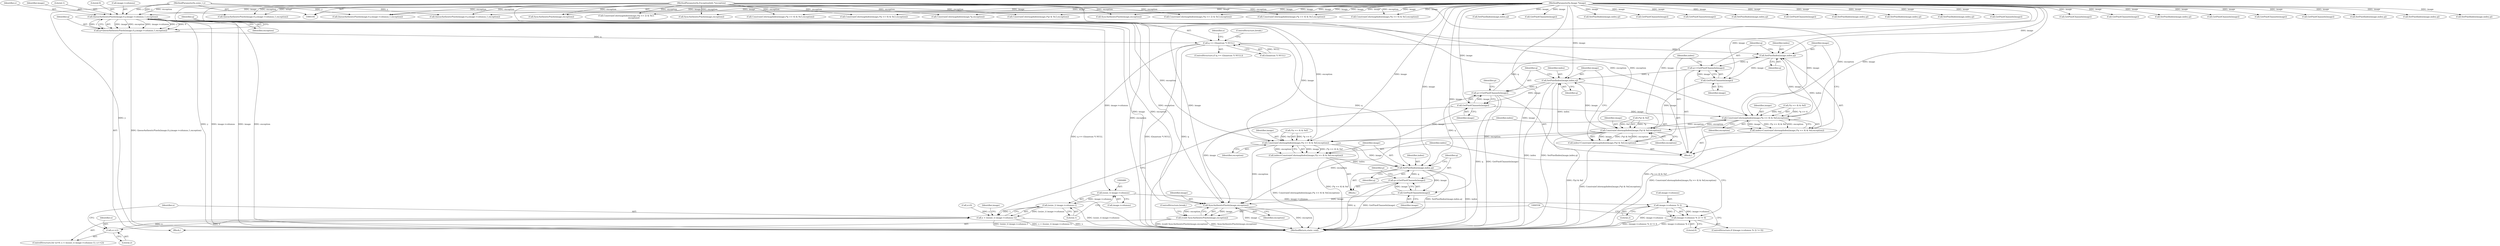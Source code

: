 digraph "1_ImageMagick_cc4ac341f29fa368da6ef01c207deaf8c61f6a2e@pointer" {
"1000456" [label="(Call,QueueAuthenticPixels(image,0,y,image->columns,1,exception))"];
"1000105" [label="(MethodParameterIn,Image *image)"];
"1000108" [label="(MethodParameterIn,ssize_t y)"];
"1000109" [label="(MethodParameterIn,ExceptionInfo *exception)"];
"1000454" [label="(Call,q=QueueAuthenticPixels(image,0,y,image->columns,1,exception))"];
"1000466" [label="(Call,q == (Quantum *) NULL)"];
"1000500" [label="(Call,SetPixelIndex(image,index,q))"];
"1000504" [label="(Call,q+=GetPixelChannels(image))"];
"1000517" [label="(Call,SetPixelIndex(image,index,q))"];
"1000521" [label="(Call,q+=GetPixelChannels(image))"];
"1000547" [label="(Call,SetPixelIndex(image,index,q))"];
"1000551" [label="(Call,q+=GetPixelChannels(image))"];
"1000553" [label="(Call,GetPixelChannels(image))"];
"1000559" [label="(Call,SyncAuthenticPixels(image,exception))"];
"1000557" [label="(Call,(void) SyncAuthenticPixels(image,exception))"];
"1000523" [label="(Call,GetPixelChannels(image))"];
"1000491" [label="(Call,ConstrainColormapIndex(image,(*p >> 4) & 0xf,exception))"];
"1000489" [label="(Call,index=ConstrainColormapIndex(image,(*p >> 4) & 0xf,exception))"];
"1000510" [label="(Call,ConstrainColormapIndex(image,(*p) & 0xf,exception))"];
"1000508" [label="(Call,index=ConstrainColormapIndex(image,(*p) & 0xf,exception))"];
"1000538" [label="(Call,ConstrainColormapIndex(image,(*p >> 4) & 0xf,exception))"];
"1000536" [label="(Call,index=ConstrainColormapIndex(image,(*p >> 4) & 0xf,exception))"];
"1000506" [label="(Call,GetPixelChannels(image))"];
"1000479" [label="(Call,(ssize_t) image->columns)"];
"1000478" [label="(Call,(ssize_t) image->columns-1)"];
"1000476" [label="(Call,x < ((ssize_t) image->columns-1))"];
"1000485" [label="(Call,x+=2)"];
"1000529" [label="(Call,image->columns % 2)"];
"1000528" [label="(Call,(image->columns % 2) != 0)"];
"1000471" [label="(ControlStructure,break;)"];
"1000339" [label="(Call,GetPixelChannels(image))"];
"1000468" [label="(Call,(Quantum *) NULL)"];
"1000474" [label="(Identifier,x)"];
"1000616" [label="(Call,SyncAuthenticPixels(image,exception))"];
"1000465" [label="(ControlStructure,if (q == (Quantum *) NULL))"];
"1000524" [label="(Identifier,image)"];
"1000517" [label="(Call,SetPixelIndex(image,index,q))"];
"1000553" [label="(Call,GetPixelChannels(image))"];
"1000548" [label="(Identifier,image)"];
"1000243" [label="(Call,SyncAuthenticPixels(image,exception))"];
"1000509" [label="(Identifier,index)"];
"1000464" [label="(Identifier,exception)"];
"1000561" [label="(Identifier,exception)"];
"1000492" [label="(Identifier,image)"];
"1000504" [label="(Call,q+=GetPixelChannels(image))"];
"1000534" [label="(Literal,0)"];
"1000599" [label="(Call,ConstrainColormapIndex(image,*p,exception))"];
"1000455" [label="(Identifier,q)"];
"1000511" [label="(Identifier,image)"];
"1000458" [label="(Literal,0)"];
"1000501" [label="(Identifier,image)"];
"1000604" [label="(Call,SetPixelIndex(image,index,q))"];
"1000529" [label="(Call,image->columns % 2)"];
"1000547" [label="(Call,SetPixelIndex(image,index,q))"];
"1000454" [label="(Call,q=QueueAuthenticPixels(image,0,y,image->columns,1,exception))"];
"1000620" [label="(MethodReturn,static void)"];
"1000295" [label="(Call,SetPixelIndex(image,index,q))"];
"1000550" [label="(Identifier,q)"];
"1000183" [label="(Call,SetPixelIndex(image,index,q))"];
"1000473" [label="(Call,x=0)"];
"1000493" [label="(Call,(*p >> 4) & 0xf)"];
"1000503" [label="(Identifier,q)"];
"1000535" [label="(Block,)"];
"1000485" [label="(Call,x+=2)"];
"1000108" [label="(MethodParameterIn,ssize_t y)"];
"1000506" [label="(Call,GetPixelChannels(image))"];
"1000539" [label="(Identifier,image)"];
"1000612" [label="(Call,GetPixelChannels(image))"];
"1000460" [label="(Call,image->columns)"];
"1000484" [label="(Literal,1)"];
"1000481" [label="(Call,image->columns)"];
"1000519" [label="(Identifier,index)"];
"1000305" [label="(Call,ConstrainColormapIndex(image,(*p >> 4) & 0x3,exception))"];
"1000530" [label="(Call,image->columns)"];
"1000508" [label="(Call,index=ConstrainColormapIndex(image,(*p) & 0xf,exception))"];
"1000125" [label="(Call,QueueAuthenticPixels(image,0,y,image->columns,1,exception))"];
"1000237" [label="(Call,GetPixelChannels(image))"];
"1000251" [label="(Call,QueueAuthenticPixels(image,0,y,image->columns,1,exception))"];
"1000499" [label="(Identifier,exception)"];
"1000567" [label="(Call,QueueAuthenticPixels(image,0,y,image->columns,1,exception))"];
"1000549" [label="(Identifier,index)"];
"1000522" [label="(Identifier,q)"];
"1000488" [label="(Block,)"];
"1000537" [label="(Identifier,index)"];
"1000453" [label="(Block,)"];
"1000562" [label="(ControlStructure,break;)"];
"1000320" [label="(Call,GetPixelChannels(image))"];
"1000371" [label="(Call,ConstrainColormapIndex(image,(*p >> 6) & 0x3,exception))"];
"1000487" [label="(Literal,2)"];
"1000490" [label="(Identifier,index)"];
"1000286" [label="(Call,ConstrainColormapIndex(image,(*p >> 6) & 0x3,exception))"];
"1000109" [label="(MethodParameterIn,ExceptionInfo *exception)"];
"1000510" [label="(Call,ConstrainColormapIndex(image,(*p) & 0xf,exception))"];
"1000521" [label="(Call,q+=GetPixelChannels(image))"];
"1000408" [label="(Call,SetPixelIndex(image,index,q))"];
"1000507" [label="(Identifier,image)"];
"1000540" [label="(Call,(*p >> 4) & 0xf)"];
"1000386" [label="(Call,GetPixelChannels(image))"];
"1000105" [label="(MethodParameterIn,Image *image)"];
"1000523" [label="(Call,GetPixelChannels(image))"];
"1000557" [label="(Call,(void) SyncAuthenticPixels(image,exception))"];
"1000399" [label="(Call,ConstrainColormapIndex(image,(*p >> 4) & 0x3,exception))"];
"1000505" [label="(Identifier,q)"];
"1000427" [label="(Call,ConstrainColormapIndex(image,(*p >> 2) & 0x3,\n                       exception))"];
"1000520" [label="(Identifier,q)"];
"1000459" [label="(Identifier,y)"];
"1000356" [label="(Call,GetPixelChannels(image))"];
"1000559" [label="(Call,SyncAuthenticPixels(image,exception))"];
"1000301" [label="(Call,GetPixelChannels(image))"];
"1000560" [label="(Identifier,image)"];
"1000231" [label="(Call,SetPixelIndex(image,index,q))"];
"1000477" [label="(Identifier,x)"];
"1000456" [label="(Call,QueueAuthenticPixels(image,0,y,image->columns,1,exception))"];
"1000479" [label="(Call,(ssize_t) image->columns)"];
"1000533" [label="(Literal,2)"];
"1000350" [label="(Call,SetPixelIndex(image,index,q))"];
"1000333" [label="(Call,SetPixelIndex(image,index,q))"];
"1000380" [label="(Call,SetPixelIndex(image,index,q))"];
"1000466" [label="(Call,q == (Quantum *) NULL)"];
"1000414" [label="(Call,GetPixelChannels(image))"];
"1000343" [label="(Call,ConstrainColormapIndex(image,(*p) & 0x3,exception))"];
"1000552" [label="(Identifier,q)"];
"1000526" [label="(Identifier,p)"];
"1000538" [label="(Call,ConstrainColormapIndex(image,(*p >> 4) & 0xf,exception))"];
"1000556" [label="(Identifier,p)"];
"1000457" [label="(Identifier,image)"];
"1000486" [label="(Identifier,x)"];
"1000536" [label="(Call,index=ConstrainColormapIndex(image,(*p >> 4) & 0xf,exception))"];
"1000512" [label="(Call,(*p) & 0xf)"];
"1000314" [label="(Call,SetPixelIndex(image,index,q))"];
"1000554" [label="(Identifier,image)"];
"1000463" [label="(Literal,1)"];
"1000324" [label="(Call,ConstrainColormapIndex(image,(*p >> 2) & 0x3,exception))"];
"1000448" [label="(Call,SyncAuthenticPixels(image,exception))"];
"1000528" [label="(Call,(image->columns % 2) != 0)"];
"1000527" [label="(ControlStructure,if ((image->columns % 2) != 0))"];
"1000491" [label="(Call,ConstrainColormapIndex(image,(*p >> 4) & 0xf,exception))"];
"1000467" [label="(Identifier,q)"];
"1000478" [label="(Call,(ssize_t) image->columns-1)"];
"1000189" [label="(Call,GetPixelChannels(image))"];
"1000546" [label="(Identifier,exception)"];
"1000531" [label="(Identifier,image)"];
"1000551" [label="(Call,q+=GetPixelChannels(image))"];
"1000476" [label="(Call,x < ((ssize_t) image->columns-1))"];
"1000502" [label="(Identifier,index)"];
"1000500" [label="(Call,SetPixelIndex(image,index,q))"];
"1000518" [label="(Identifier,image)"];
"1000516" [label="(Identifier,exception)"];
"1000472" [label="(ControlStructure,for (x=0; x < ((ssize_t) image->columns-1); x+=2))"];
"1000442" [label="(Call,GetPixelChannels(image))"];
"1000436" [label="(Call,SetPixelIndex(image,index,q))"];
"1000489" [label="(Call,index=ConstrainColormapIndex(image,(*p >> 4) & 0xf,exception))"];
"1000456" -> "1000454"  [label="AST: "];
"1000456" -> "1000464"  [label="CFG: "];
"1000457" -> "1000456"  [label="AST: "];
"1000458" -> "1000456"  [label="AST: "];
"1000459" -> "1000456"  [label="AST: "];
"1000460" -> "1000456"  [label="AST: "];
"1000463" -> "1000456"  [label="AST: "];
"1000464" -> "1000456"  [label="AST: "];
"1000454" -> "1000456"  [label="CFG: "];
"1000456" -> "1000620"  [label="DDG: image->columns"];
"1000456" -> "1000620"  [label="DDG: y"];
"1000456" -> "1000620"  [label="DDG: image"];
"1000456" -> "1000620"  [label="DDG: exception"];
"1000456" -> "1000454"  [label="DDG: image"];
"1000456" -> "1000454"  [label="DDG: exception"];
"1000456" -> "1000454"  [label="DDG: image->columns"];
"1000456" -> "1000454"  [label="DDG: y"];
"1000456" -> "1000454"  [label="DDG: 0"];
"1000456" -> "1000454"  [label="DDG: 1"];
"1000105" -> "1000456"  [label="DDG: image"];
"1000108" -> "1000456"  [label="DDG: y"];
"1000109" -> "1000456"  [label="DDG: exception"];
"1000456" -> "1000479"  [label="DDG: image->columns"];
"1000456" -> "1000491"  [label="DDG: image"];
"1000456" -> "1000491"  [label="DDG: exception"];
"1000456" -> "1000538"  [label="DDG: image"];
"1000456" -> "1000538"  [label="DDG: exception"];
"1000456" -> "1000559"  [label="DDG: image"];
"1000456" -> "1000559"  [label="DDG: exception"];
"1000105" -> "1000104"  [label="AST: "];
"1000105" -> "1000620"  [label="DDG: image"];
"1000105" -> "1000125"  [label="DDG: image"];
"1000105" -> "1000183"  [label="DDG: image"];
"1000105" -> "1000189"  [label="DDG: image"];
"1000105" -> "1000231"  [label="DDG: image"];
"1000105" -> "1000237"  [label="DDG: image"];
"1000105" -> "1000243"  [label="DDG: image"];
"1000105" -> "1000251"  [label="DDG: image"];
"1000105" -> "1000286"  [label="DDG: image"];
"1000105" -> "1000295"  [label="DDG: image"];
"1000105" -> "1000301"  [label="DDG: image"];
"1000105" -> "1000305"  [label="DDG: image"];
"1000105" -> "1000314"  [label="DDG: image"];
"1000105" -> "1000320"  [label="DDG: image"];
"1000105" -> "1000324"  [label="DDG: image"];
"1000105" -> "1000333"  [label="DDG: image"];
"1000105" -> "1000339"  [label="DDG: image"];
"1000105" -> "1000343"  [label="DDG: image"];
"1000105" -> "1000350"  [label="DDG: image"];
"1000105" -> "1000356"  [label="DDG: image"];
"1000105" -> "1000371"  [label="DDG: image"];
"1000105" -> "1000380"  [label="DDG: image"];
"1000105" -> "1000386"  [label="DDG: image"];
"1000105" -> "1000399"  [label="DDG: image"];
"1000105" -> "1000408"  [label="DDG: image"];
"1000105" -> "1000414"  [label="DDG: image"];
"1000105" -> "1000427"  [label="DDG: image"];
"1000105" -> "1000436"  [label="DDG: image"];
"1000105" -> "1000442"  [label="DDG: image"];
"1000105" -> "1000448"  [label="DDG: image"];
"1000105" -> "1000491"  [label="DDG: image"];
"1000105" -> "1000500"  [label="DDG: image"];
"1000105" -> "1000506"  [label="DDG: image"];
"1000105" -> "1000510"  [label="DDG: image"];
"1000105" -> "1000517"  [label="DDG: image"];
"1000105" -> "1000523"  [label="DDG: image"];
"1000105" -> "1000538"  [label="DDG: image"];
"1000105" -> "1000547"  [label="DDG: image"];
"1000105" -> "1000553"  [label="DDG: image"];
"1000105" -> "1000559"  [label="DDG: image"];
"1000105" -> "1000567"  [label="DDG: image"];
"1000105" -> "1000599"  [label="DDG: image"];
"1000105" -> "1000604"  [label="DDG: image"];
"1000105" -> "1000612"  [label="DDG: image"];
"1000105" -> "1000616"  [label="DDG: image"];
"1000108" -> "1000104"  [label="AST: "];
"1000108" -> "1000620"  [label="DDG: y"];
"1000108" -> "1000125"  [label="DDG: y"];
"1000108" -> "1000251"  [label="DDG: y"];
"1000108" -> "1000567"  [label="DDG: y"];
"1000109" -> "1000104"  [label="AST: "];
"1000109" -> "1000620"  [label="DDG: exception"];
"1000109" -> "1000125"  [label="DDG: exception"];
"1000109" -> "1000243"  [label="DDG: exception"];
"1000109" -> "1000251"  [label="DDG: exception"];
"1000109" -> "1000286"  [label="DDG: exception"];
"1000109" -> "1000305"  [label="DDG: exception"];
"1000109" -> "1000324"  [label="DDG: exception"];
"1000109" -> "1000343"  [label="DDG: exception"];
"1000109" -> "1000371"  [label="DDG: exception"];
"1000109" -> "1000399"  [label="DDG: exception"];
"1000109" -> "1000427"  [label="DDG: exception"];
"1000109" -> "1000448"  [label="DDG: exception"];
"1000109" -> "1000491"  [label="DDG: exception"];
"1000109" -> "1000510"  [label="DDG: exception"];
"1000109" -> "1000538"  [label="DDG: exception"];
"1000109" -> "1000559"  [label="DDG: exception"];
"1000109" -> "1000567"  [label="DDG: exception"];
"1000109" -> "1000599"  [label="DDG: exception"];
"1000109" -> "1000616"  [label="DDG: exception"];
"1000454" -> "1000453"  [label="AST: "];
"1000455" -> "1000454"  [label="AST: "];
"1000467" -> "1000454"  [label="CFG: "];
"1000454" -> "1000620"  [label="DDG: QueueAuthenticPixels(image,0,y,image->columns,1,exception)"];
"1000454" -> "1000466"  [label="DDG: q"];
"1000466" -> "1000465"  [label="AST: "];
"1000466" -> "1000468"  [label="CFG: "];
"1000467" -> "1000466"  [label="AST: "];
"1000468" -> "1000466"  [label="AST: "];
"1000471" -> "1000466"  [label="CFG: "];
"1000474" -> "1000466"  [label="CFG: "];
"1000466" -> "1000620"  [label="DDG: (Quantum *) NULL"];
"1000466" -> "1000620"  [label="DDG: q"];
"1000466" -> "1000620"  [label="DDG: q == (Quantum *) NULL"];
"1000468" -> "1000466"  [label="DDG: NULL"];
"1000466" -> "1000500"  [label="DDG: q"];
"1000466" -> "1000547"  [label="DDG: q"];
"1000500" -> "1000488"  [label="AST: "];
"1000500" -> "1000503"  [label="CFG: "];
"1000501" -> "1000500"  [label="AST: "];
"1000502" -> "1000500"  [label="AST: "];
"1000503" -> "1000500"  [label="AST: "];
"1000505" -> "1000500"  [label="CFG: "];
"1000491" -> "1000500"  [label="DDG: image"];
"1000489" -> "1000500"  [label="DDG: index"];
"1000521" -> "1000500"  [label="DDG: q"];
"1000500" -> "1000504"  [label="DDG: q"];
"1000500" -> "1000506"  [label="DDG: image"];
"1000504" -> "1000488"  [label="AST: "];
"1000504" -> "1000506"  [label="CFG: "];
"1000505" -> "1000504"  [label="AST: "];
"1000506" -> "1000504"  [label="AST: "];
"1000509" -> "1000504"  [label="CFG: "];
"1000506" -> "1000504"  [label="DDG: image"];
"1000504" -> "1000517"  [label="DDG: q"];
"1000517" -> "1000488"  [label="AST: "];
"1000517" -> "1000520"  [label="CFG: "];
"1000518" -> "1000517"  [label="AST: "];
"1000519" -> "1000517"  [label="AST: "];
"1000520" -> "1000517"  [label="AST: "];
"1000522" -> "1000517"  [label="CFG: "];
"1000517" -> "1000620"  [label="DDG: index"];
"1000517" -> "1000620"  [label="DDG: SetPixelIndex(image,index,q)"];
"1000510" -> "1000517"  [label="DDG: image"];
"1000508" -> "1000517"  [label="DDG: index"];
"1000517" -> "1000521"  [label="DDG: q"];
"1000517" -> "1000523"  [label="DDG: image"];
"1000521" -> "1000488"  [label="AST: "];
"1000521" -> "1000523"  [label="CFG: "];
"1000522" -> "1000521"  [label="AST: "];
"1000523" -> "1000521"  [label="AST: "];
"1000526" -> "1000521"  [label="CFG: "];
"1000521" -> "1000620"  [label="DDG: q"];
"1000521" -> "1000620"  [label="DDG: GetPixelChannels(image)"];
"1000523" -> "1000521"  [label="DDG: image"];
"1000521" -> "1000547"  [label="DDG: q"];
"1000547" -> "1000535"  [label="AST: "];
"1000547" -> "1000550"  [label="CFG: "];
"1000548" -> "1000547"  [label="AST: "];
"1000549" -> "1000547"  [label="AST: "];
"1000550" -> "1000547"  [label="AST: "];
"1000552" -> "1000547"  [label="CFG: "];
"1000547" -> "1000620"  [label="DDG: SetPixelIndex(image,index,q)"];
"1000547" -> "1000620"  [label="DDG: index"];
"1000538" -> "1000547"  [label="DDG: image"];
"1000536" -> "1000547"  [label="DDG: index"];
"1000547" -> "1000551"  [label="DDG: q"];
"1000547" -> "1000553"  [label="DDG: image"];
"1000551" -> "1000535"  [label="AST: "];
"1000551" -> "1000553"  [label="CFG: "];
"1000552" -> "1000551"  [label="AST: "];
"1000553" -> "1000551"  [label="AST: "];
"1000556" -> "1000551"  [label="CFG: "];
"1000551" -> "1000620"  [label="DDG: GetPixelChannels(image)"];
"1000551" -> "1000620"  [label="DDG: q"];
"1000553" -> "1000551"  [label="DDG: image"];
"1000553" -> "1000554"  [label="CFG: "];
"1000554" -> "1000553"  [label="AST: "];
"1000553" -> "1000559"  [label="DDG: image"];
"1000559" -> "1000557"  [label="AST: "];
"1000559" -> "1000561"  [label="CFG: "];
"1000560" -> "1000559"  [label="AST: "];
"1000561" -> "1000559"  [label="AST: "];
"1000557" -> "1000559"  [label="CFG: "];
"1000559" -> "1000620"  [label="DDG: image"];
"1000559" -> "1000620"  [label="DDG: exception"];
"1000559" -> "1000557"  [label="DDG: image"];
"1000559" -> "1000557"  [label="DDG: exception"];
"1000523" -> "1000559"  [label="DDG: image"];
"1000538" -> "1000559"  [label="DDG: exception"];
"1000510" -> "1000559"  [label="DDG: exception"];
"1000557" -> "1000453"  [label="AST: "];
"1000558" -> "1000557"  [label="AST: "];
"1000562" -> "1000557"  [label="CFG: "];
"1000557" -> "1000620"  [label="DDG: (void) SyncAuthenticPixels(image,exception)"];
"1000557" -> "1000620"  [label="DDG: SyncAuthenticPixels(image,exception)"];
"1000523" -> "1000524"  [label="CFG: "];
"1000524" -> "1000523"  [label="AST: "];
"1000523" -> "1000491"  [label="DDG: image"];
"1000523" -> "1000538"  [label="DDG: image"];
"1000491" -> "1000489"  [label="AST: "];
"1000491" -> "1000499"  [label="CFG: "];
"1000492" -> "1000491"  [label="AST: "];
"1000493" -> "1000491"  [label="AST: "];
"1000499" -> "1000491"  [label="AST: "];
"1000489" -> "1000491"  [label="CFG: "];
"1000491" -> "1000620"  [label="DDG: (*p >> 4) & 0xf"];
"1000491" -> "1000489"  [label="DDG: image"];
"1000491" -> "1000489"  [label="DDG: (*p >> 4) & 0xf"];
"1000491" -> "1000489"  [label="DDG: exception"];
"1000493" -> "1000491"  [label="DDG: *p >> 4"];
"1000493" -> "1000491"  [label="DDG: 0xf"];
"1000510" -> "1000491"  [label="DDG: exception"];
"1000491" -> "1000510"  [label="DDG: exception"];
"1000489" -> "1000488"  [label="AST: "];
"1000490" -> "1000489"  [label="AST: "];
"1000501" -> "1000489"  [label="CFG: "];
"1000489" -> "1000620"  [label="DDG: ConstrainColormapIndex(image,(*p >> 4) & 0xf,exception)"];
"1000510" -> "1000508"  [label="AST: "];
"1000510" -> "1000516"  [label="CFG: "];
"1000511" -> "1000510"  [label="AST: "];
"1000512" -> "1000510"  [label="AST: "];
"1000516" -> "1000510"  [label="AST: "];
"1000508" -> "1000510"  [label="CFG: "];
"1000510" -> "1000620"  [label="DDG: (*p) & 0xf"];
"1000510" -> "1000508"  [label="DDG: image"];
"1000510" -> "1000508"  [label="DDG: (*p) & 0xf"];
"1000510" -> "1000508"  [label="DDG: exception"];
"1000506" -> "1000510"  [label="DDG: image"];
"1000512" -> "1000510"  [label="DDG: *p"];
"1000512" -> "1000510"  [label="DDG: 0xf"];
"1000510" -> "1000538"  [label="DDG: exception"];
"1000508" -> "1000488"  [label="AST: "];
"1000509" -> "1000508"  [label="AST: "];
"1000518" -> "1000508"  [label="CFG: "];
"1000508" -> "1000620"  [label="DDG: ConstrainColormapIndex(image,(*p) & 0xf,exception)"];
"1000538" -> "1000536"  [label="AST: "];
"1000538" -> "1000546"  [label="CFG: "];
"1000539" -> "1000538"  [label="AST: "];
"1000540" -> "1000538"  [label="AST: "];
"1000546" -> "1000538"  [label="AST: "];
"1000536" -> "1000538"  [label="CFG: "];
"1000538" -> "1000620"  [label="DDG: (*p >> 4) & 0xf"];
"1000538" -> "1000536"  [label="DDG: image"];
"1000538" -> "1000536"  [label="DDG: (*p >> 4) & 0xf"];
"1000538" -> "1000536"  [label="DDG: exception"];
"1000540" -> "1000538"  [label="DDG: *p >> 4"];
"1000540" -> "1000538"  [label="DDG: 0xf"];
"1000536" -> "1000535"  [label="AST: "];
"1000537" -> "1000536"  [label="AST: "];
"1000548" -> "1000536"  [label="CFG: "];
"1000536" -> "1000620"  [label="DDG: ConstrainColormapIndex(image,(*p >> 4) & 0xf,exception)"];
"1000506" -> "1000507"  [label="CFG: "];
"1000507" -> "1000506"  [label="AST: "];
"1000479" -> "1000478"  [label="AST: "];
"1000479" -> "1000481"  [label="CFG: "];
"1000480" -> "1000479"  [label="AST: "];
"1000481" -> "1000479"  [label="AST: "];
"1000484" -> "1000479"  [label="CFG: "];
"1000479" -> "1000478"  [label="DDG: image->columns"];
"1000479" -> "1000529"  [label="DDG: image->columns"];
"1000478" -> "1000476"  [label="AST: "];
"1000478" -> "1000484"  [label="CFG: "];
"1000484" -> "1000478"  [label="AST: "];
"1000476" -> "1000478"  [label="CFG: "];
"1000478" -> "1000620"  [label="DDG: (ssize_t) image->columns"];
"1000478" -> "1000476"  [label="DDG: (ssize_t) image->columns"];
"1000478" -> "1000476"  [label="DDG: 1"];
"1000476" -> "1000472"  [label="AST: "];
"1000477" -> "1000476"  [label="AST: "];
"1000490" -> "1000476"  [label="CFG: "];
"1000531" -> "1000476"  [label="CFG: "];
"1000476" -> "1000620"  [label="DDG: x < ((ssize_t) image->columns-1)"];
"1000476" -> "1000620"  [label="DDG: x"];
"1000476" -> "1000620"  [label="DDG: (ssize_t) image->columns-1"];
"1000485" -> "1000476"  [label="DDG: x"];
"1000473" -> "1000476"  [label="DDG: x"];
"1000476" -> "1000485"  [label="DDG: x"];
"1000485" -> "1000472"  [label="AST: "];
"1000485" -> "1000487"  [label="CFG: "];
"1000486" -> "1000485"  [label="AST: "];
"1000487" -> "1000485"  [label="AST: "];
"1000477" -> "1000485"  [label="CFG: "];
"1000529" -> "1000528"  [label="AST: "];
"1000529" -> "1000533"  [label="CFG: "];
"1000530" -> "1000529"  [label="AST: "];
"1000533" -> "1000529"  [label="AST: "];
"1000534" -> "1000529"  [label="CFG: "];
"1000529" -> "1000620"  [label="DDG: image->columns"];
"1000529" -> "1000528"  [label="DDG: image->columns"];
"1000529" -> "1000528"  [label="DDG: 2"];
"1000528" -> "1000527"  [label="AST: "];
"1000528" -> "1000534"  [label="CFG: "];
"1000534" -> "1000528"  [label="AST: "];
"1000537" -> "1000528"  [label="CFG: "];
"1000558" -> "1000528"  [label="CFG: "];
"1000528" -> "1000620"  [label="DDG: (image->columns % 2) != 0"];
"1000528" -> "1000620"  [label="DDG: image->columns % 2"];
}
